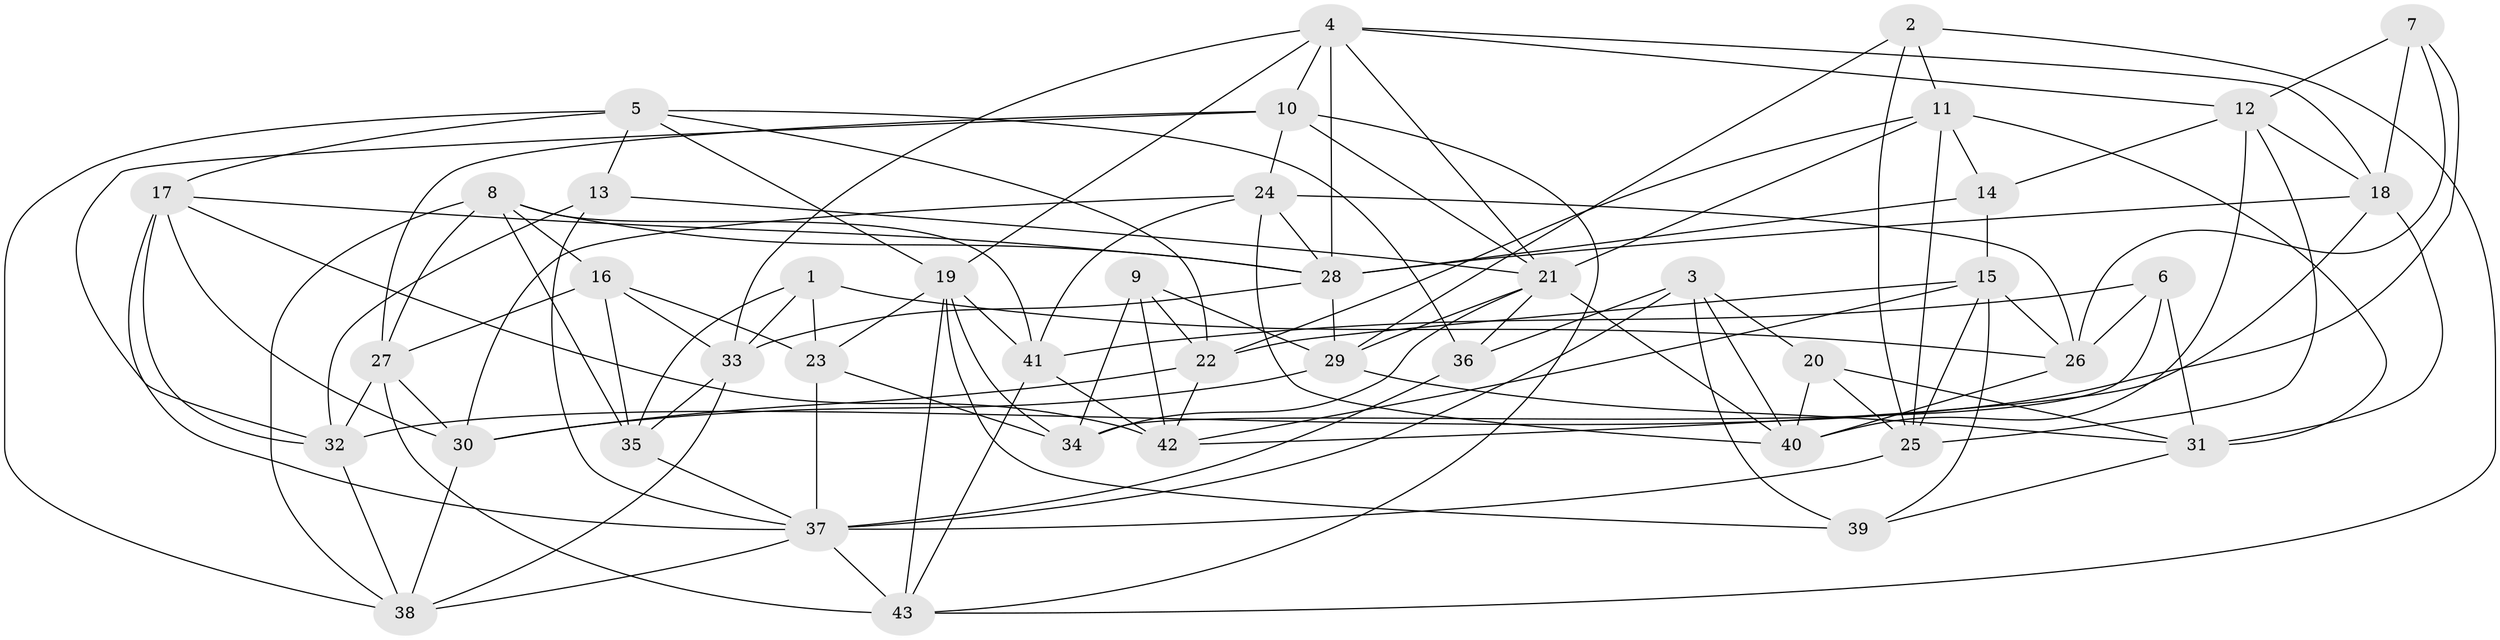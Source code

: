 // original degree distribution, {4: 1.0}
// Generated by graph-tools (version 1.1) at 2025/50/03/09/25 03:50:51]
// undirected, 43 vertices, 121 edges
graph export_dot {
graph [start="1"]
  node [color=gray90,style=filled];
  1;
  2;
  3;
  4;
  5;
  6;
  7;
  8;
  9;
  10;
  11;
  12;
  13;
  14;
  15;
  16;
  17;
  18;
  19;
  20;
  21;
  22;
  23;
  24;
  25;
  26;
  27;
  28;
  29;
  30;
  31;
  32;
  33;
  34;
  35;
  36;
  37;
  38;
  39;
  40;
  41;
  42;
  43;
  1 -- 23 [weight=1.0];
  1 -- 26 [weight=1.0];
  1 -- 33 [weight=1.0];
  1 -- 35 [weight=1.0];
  2 -- 11 [weight=1.0];
  2 -- 25 [weight=1.0];
  2 -- 29 [weight=1.0];
  2 -- 43 [weight=1.0];
  3 -- 20 [weight=1.0];
  3 -- 36 [weight=1.0];
  3 -- 37 [weight=2.0];
  3 -- 39 [weight=1.0];
  3 -- 40 [weight=1.0];
  4 -- 10 [weight=1.0];
  4 -- 12 [weight=1.0];
  4 -- 18 [weight=1.0];
  4 -- 19 [weight=2.0];
  4 -- 21 [weight=1.0];
  4 -- 28 [weight=1.0];
  4 -- 33 [weight=1.0];
  5 -- 13 [weight=1.0];
  5 -- 17 [weight=1.0];
  5 -- 19 [weight=1.0];
  5 -- 22 [weight=1.0];
  5 -- 36 [weight=1.0];
  5 -- 38 [weight=1.0];
  6 -- 26 [weight=1.0];
  6 -- 31 [weight=1.0];
  6 -- 34 [weight=1.0];
  6 -- 41 [weight=1.0];
  7 -- 12 [weight=1.0];
  7 -- 18 [weight=1.0];
  7 -- 26 [weight=1.0];
  7 -- 32 [weight=1.0];
  8 -- 16 [weight=1.0];
  8 -- 27 [weight=1.0];
  8 -- 28 [weight=1.0];
  8 -- 35 [weight=1.0];
  8 -- 38 [weight=1.0];
  8 -- 41 [weight=1.0];
  9 -- 22 [weight=1.0];
  9 -- 29 [weight=1.0];
  9 -- 34 [weight=1.0];
  9 -- 42 [weight=1.0];
  10 -- 21 [weight=1.0];
  10 -- 24 [weight=1.0];
  10 -- 27 [weight=1.0];
  10 -- 32 [weight=1.0];
  10 -- 43 [weight=1.0];
  11 -- 14 [weight=1.0];
  11 -- 21 [weight=1.0];
  11 -- 22 [weight=1.0];
  11 -- 25 [weight=1.0];
  11 -- 31 [weight=1.0];
  12 -- 14 [weight=1.0];
  12 -- 18 [weight=1.0];
  12 -- 25 [weight=1.0];
  12 -- 40 [weight=1.0];
  13 -- 21 [weight=1.0];
  13 -- 32 [weight=1.0];
  13 -- 37 [weight=1.0];
  14 -- 15 [weight=1.0];
  14 -- 28 [weight=1.0];
  15 -- 22 [weight=1.0];
  15 -- 25 [weight=1.0];
  15 -- 26 [weight=1.0];
  15 -- 39 [weight=1.0];
  15 -- 42 [weight=1.0];
  16 -- 23 [weight=1.0];
  16 -- 27 [weight=1.0];
  16 -- 33 [weight=1.0];
  16 -- 35 [weight=2.0];
  17 -- 28 [weight=1.0];
  17 -- 30 [weight=1.0];
  17 -- 32 [weight=1.0];
  17 -- 37 [weight=1.0];
  17 -- 42 [weight=1.0];
  18 -- 28 [weight=1.0];
  18 -- 31 [weight=1.0];
  18 -- 42 [weight=1.0];
  19 -- 23 [weight=1.0];
  19 -- 34 [weight=1.0];
  19 -- 39 [weight=1.0];
  19 -- 41 [weight=1.0];
  19 -- 43 [weight=1.0];
  20 -- 25 [weight=1.0];
  20 -- 31 [weight=1.0];
  20 -- 40 [weight=1.0];
  21 -- 29 [weight=1.0];
  21 -- 34 [weight=1.0];
  21 -- 36 [weight=1.0];
  21 -- 40 [weight=1.0];
  22 -- 30 [weight=1.0];
  22 -- 42 [weight=1.0];
  23 -- 34 [weight=2.0];
  23 -- 37 [weight=1.0];
  24 -- 26 [weight=1.0];
  24 -- 28 [weight=1.0];
  24 -- 30 [weight=1.0];
  24 -- 40 [weight=1.0];
  24 -- 41 [weight=1.0];
  25 -- 37 [weight=1.0];
  26 -- 40 [weight=1.0];
  27 -- 30 [weight=1.0];
  27 -- 32 [weight=1.0];
  27 -- 43 [weight=1.0];
  28 -- 29 [weight=1.0];
  28 -- 33 [weight=1.0];
  29 -- 30 [weight=1.0];
  29 -- 31 [weight=1.0];
  30 -- 38 [weight=1.0];
  31 -- 39 [weight=1.0];
  32 -- 38 [weight=1.0];
  33 -- 35 [weight=1.0];
  33 -- 38 [weight=1.0];
  35 -- 37 [weight=1.0];
  36 -- 37 [weight=1.0];
  37 -- 38 [weight=1.0];
  37 -- 43 [weight=1.0];
  41 -- 42 [weight=1.0];
  41 -- 43 [weight=1.0];
}
